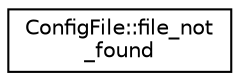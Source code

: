 digraph "Graphical Class Hierarchy"
{
 // INTERACTIVE_SVG=YES
 // LATEX_PDF_SIZE
  edge [fontname="Helvetica",fontsize="10",labelfontname="Helvetica",labelfontsize="10"];
  node [fontname="Helvetica",fontsize="10",shape=record];
  rankdir="LR";
  Node0 [label="ConfigFile::file_not\l_found",height=0.2,width=0.4,color="black", fillcolor="white", style="filled",URL="$d6/d32/struct_config_file_1_1file__not__found.html",tooltip=" "];
}
